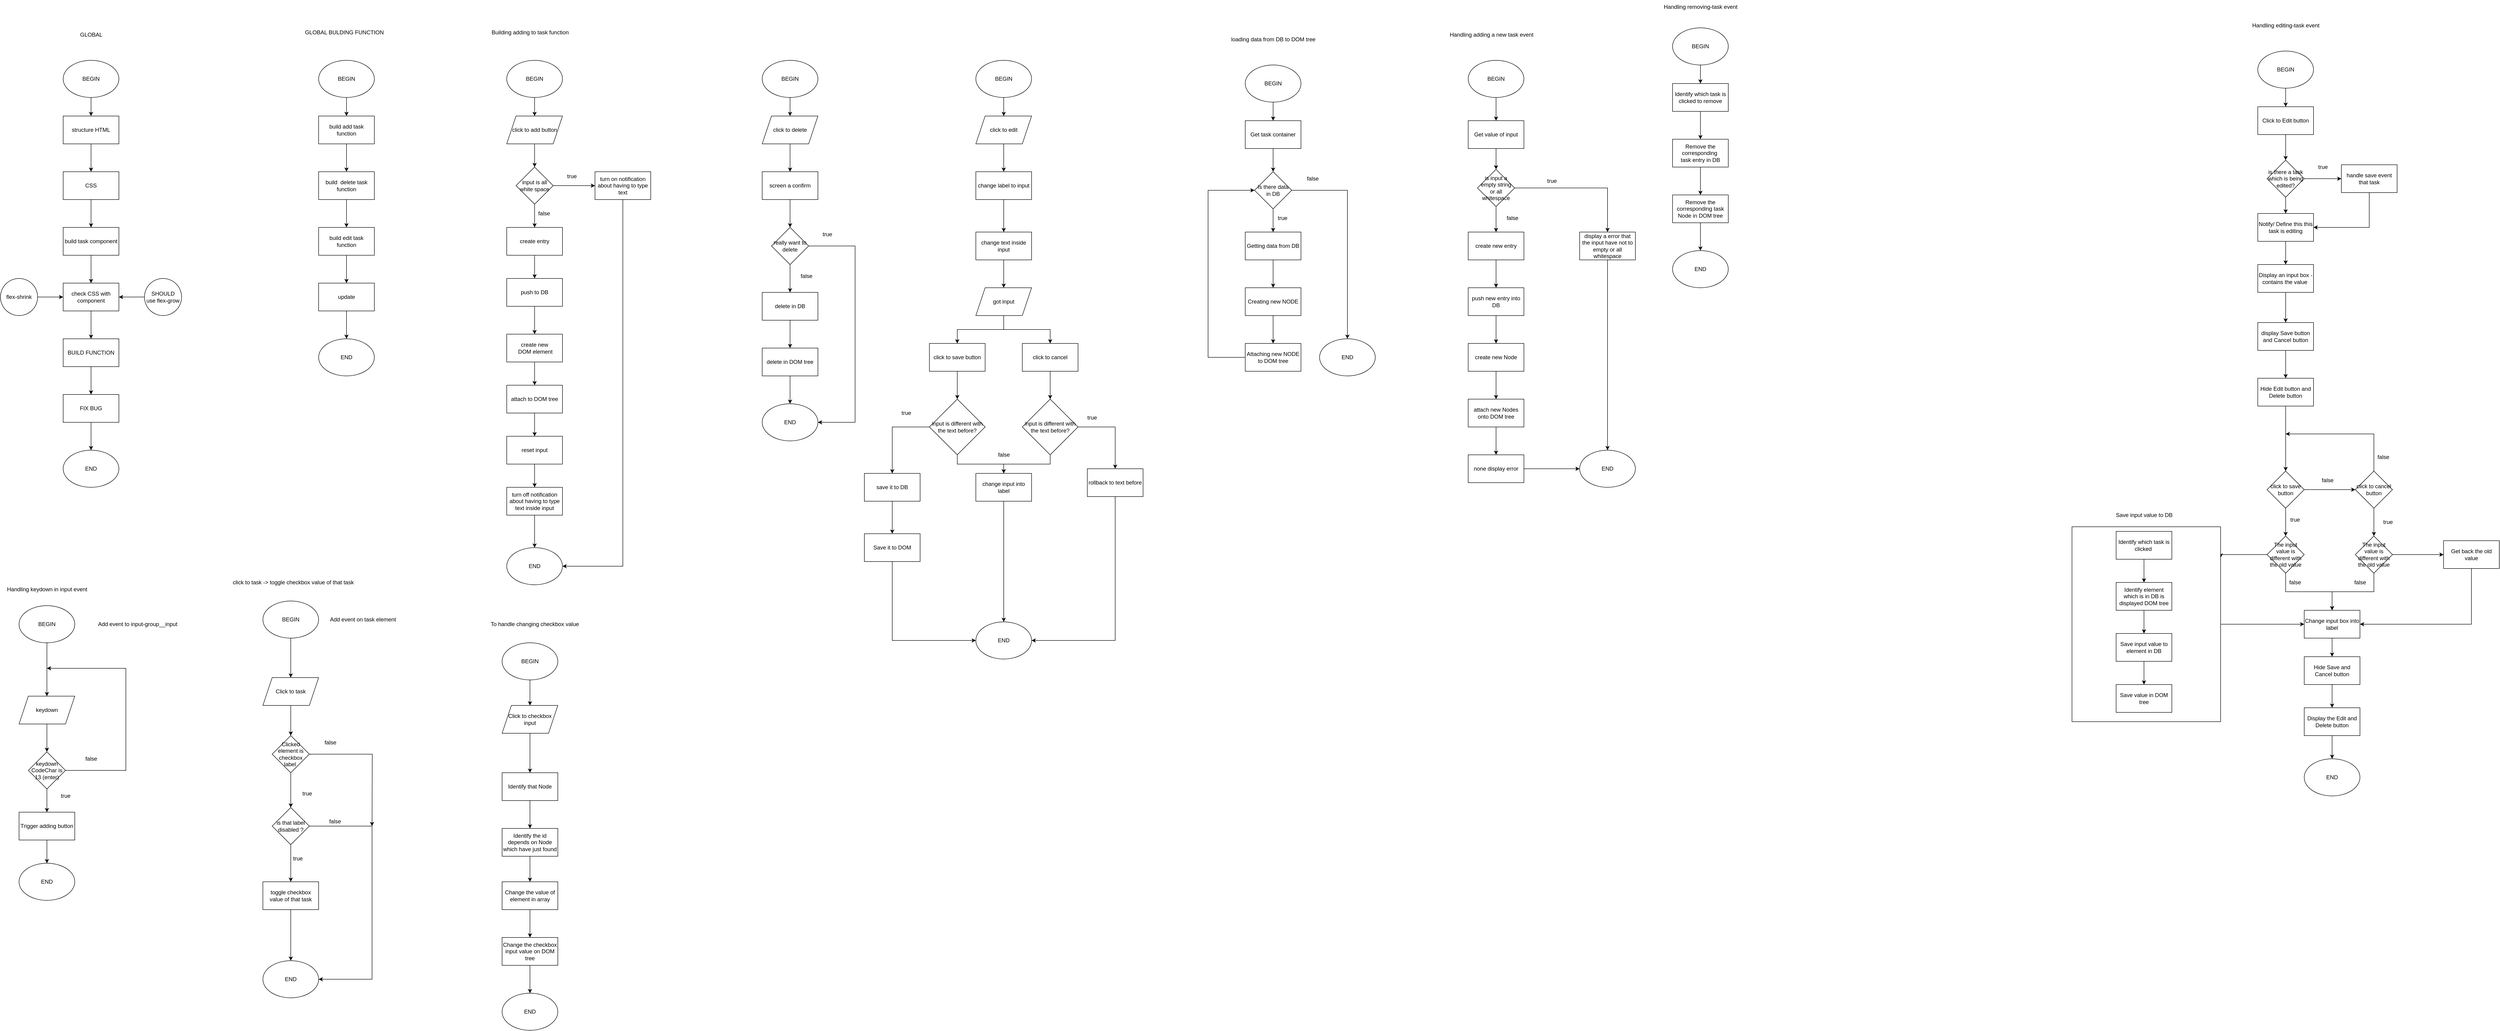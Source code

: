 <mxfile version="20.1.1" type="device"><diagram id="TbUoGvaXd-RGjajsp5UZ" name="Page-1"><mxGraphModel dx="2071" dy="634" grid="1" gridSize="10" guides="1" tooltips="1" connect="1" arrows="1" fold="1" page="1" pageScale="1" pageWidth="850" pageHeight="1100" math="0" shadow="0"><root><mxCell id="0"/><mxCell id="1" parent="0"/><mxCell id="o23H2yDpqJtq_olgId5i-3" style="edgeStyle=orthogonalEdgeStyle;rounded=0;orthogonalLoop=1;jettySize=auto;html=1;entryX=0.5;entryY=0;entryDx=0;entryDy=0;" parent="1" source="o23H2yDpqJtq_olgId5i-1" target="o23H2yDpqJtq_olgId5i-2" edge="1"><mxGeometry relative="1" as="geometry"/></mxCell><mxCell id="o23H2yDpqJtq_olgId5i-1" value="BEGIN" style="ellipse;whiteSpace=wrap;html=1;" parent="1" vertex="1"><mxGeometry x="-625" y="150" width="120" height="80" as="geometry"/></mxCell><mxCell id="o23H2yDpqJtq_olgId5i-6" style="edgeStyle=orthogonalEdgeStyle;rounded=0;orthogonalLoop=1;jettySize=auto;html=1;entryX=0.5;entryY=0;entryDx=0;entryDy=0;" parent="1" source="o23H2yDpqJtq_olgId5i-2" target="o23H2yDpqJtq_olgId5i-5" edge="1"><mxGeometry relative="1" as="geometry"/></mxCell><mxCell id="o23H2yDpqJtq_olgId5i-2" value="structure HTML" style="rounded=0;whiteSpace=wrap;html=1;" parent="1" vertex="1"><mxGeometry x="-625" y="270" width="120" height="60" as="geometry"/></mxCell><mxCell id="o23H2yDpqJtq_olgId5i-9" style="edgeStyle=orthogonalEdgeStyle;rounded=0;orthogonalLoop=1;jettySize=auto;html=1;entryX=0.5;entryY=0;entryDx=0;entryDy=0;" parent="1" source="o23H2yDpqJtq_olgId5i-5" target="o23H2yDpqJtq_olgId5i-8" edge="1"><mxGeometry relative="1" as="geometry"/></mxCell><mxCell id="o23H2yDpqJtq_olgId5i-5" value="CSS" style="rounded=0;whiteSpace=wrap;html=1;" parent="1" vertex="1"><mxGeometry x="-625" y="390" width="120" height="60" as="geometry"/></mxCell><mxCell id="o23H2yDpqJtq_olgId5i-11" style="edgeStyle=orthogonalEdgeStyle;rounded=0;orthogonalLoop=1;jettySize=auto;html=1;entryX=0.5;entryY=0;entryDx=0;entryDy=0;" parent="1" source="o23H2yDpqJtq_olgId5i-8" target="o23H2yDpqJtq_olgId5i-10" edge="1"><mxGeometry relative="1" as="geometry"/></mxCell><mxCell id="o23H2yDpqJtq_olgId5i-8" value="build task component" style="rounded=0;whiteSpace=wrap;html=1;" parent="1" vertex="1"><mxGeometry x="-625" y="510" width="120" height="60" as="geometry"/></mxCell><mxCell id="o23H2yDpqJtq_olgId5i-18" style="edgeStyle=orthogonalEdgeStyle;rounded=0;orthogonalLoop=1;jettySize=auto;html=1;entryX=0.5;entryY=0;entryDx=0;entryDy=0;" parent="1" source="o23H2yDpqJtq_olgId5i-10" edge="1"><mxGeometry relative="1" as="geometry"><mxPoint x="-565" y="750" as="targetPoint"/></mxGeometry></mxCell><mxCell id="o23H2yDpqJtq_olgId5i-10" value="check CSS with component" style="rounded=0;whiteSpace=wrap;html=1;" parent="1" vertex="1"><mxGeometry x="-625" y="630" width="120" height="60" as="geometry"/></mxCell><mxCell id="o23H2yDpqJtq_olgId5i-15" style="edgeStyle=orthogonalEdgeStyle;rounded=0;orthogonalLoop=1;jettySize=auto;html=1;entryX=0;entryY=0.5;entryDx=0;entryDy=0;" parent="1" source="o23H2yDpqJtq_olgId5i-12" target="o23H2yDpqJtq_olgId5i-10" edge="1"><mxGeometry relative="1" as="geometry"/></mxCell><mxCell id="o23H2yDpqJtq_olgId5i-12" value="flex-shrink" style="ellipse;whiteSpace=wrap;html=1;aspect=fixed;" parent="1" vertex="1"><mxGeometry x="-760" y="620" width="80" height="80" as="geometry"/></mxCell><mxCell id="o23H2yDpqJtq_olgId5i-16" style="edgeStyle=orthogonalEdgeStyle;rounded=0;orthogonalLoop=1;jettySize=auto;html=1;entryX=1;entryY=0.5;entryDx=0;entryDy=0;" parent="1" source="o23H2yDpqJtq_olgId5i-13" target="o23H2yDpqJtq_olgId5i-10" edge="1"><mxGeometry relative="1" as="geometry"/></mxCell><mxCell id="o23H2yDpqJtq_olgId5i-13" value="SHOULD&lt;br&gt;use flex-grow" style="ellipse;whiteSpace=wrap;html=1;aspect=fixed;" parent="1" vertex="1"><mxGeometry x="-450" y="620" width="80" height="80" as="geometry"/></mxCell><mxCell id="o23H2yDpqJtq_olgId5i-23" style="edgeStyle=orthogonalEdgeStyle;rounded=0;orthogonalLoop=1;jettySize=auto;html=1;entryX=0.5;entryY=0;entryDx=0;entryDy=0;" parent="1" source="o23H2yDpqJtq_olgId5i-21" target="o23H2yDpqJtq_olgId5i-22" edge="1"><mxGeometry relative="1" as="geometry"/></mxCell><mxCell id="o23H2yDpqJtq_olgId5i-21" value="BEGIN" style="ellipse;whiteSpace=wrap;html=1;" parent="1" vertex="1"><mxGeometry x="-75" y="150" width="120" height="80" as="geometry"/></mxCell><mxCell id="o23H2yDpqJtq_olgId5i-30" style="edgeStyle=orthogonalEdgeStyle;rounded=0;orthogonalLoop=1;jettySize=auto;html=1;entryX=0.5;entryY=0;entryDx=0;entryDy=0;" parent="1" source="o23H2yDpqJtq_olgId5i-22" target="o23H2yDpqJtq_olgId5i-28" edge="1"><mxGeometry relative="1" as="geometry"/></mxCell><mxCell id="o23H2yDpqJtq_olgId5i-22" value="build add task function" style="rounded=0;whiteSpace=wrap;html=1;" parent="1" vertex="1"><mxGeometry x="-75" y="270" width="120" height="60" as="geometry"/></mxCell><mxCell id="o23H2yDpqJtq_olgId5i-31" style="edgeStyle=orthogonalEdgeStyle;rounded=0;orthogonalLoop=1;jettySize=auto;html=1;entryX=0.5;entryY=0;entryDx=0;entryDy=0;" parent="1" source="o23H2yDpqJtq_olgId5i-28" target="o23H2yDpqJtq_olgId5i-29" edge="1"><mxGeometry relative="1" as="geometry"/></mxCell><mxCell id="o23H2yDpqJtq_olgId5i-28" value="build&amp;nbsp; delete task function" style="rounded=0;whiteSpace=wrap;html=1;" parent="1" vertex="1"><mxGeometry x="-75" y="390" width="120" height="60" as="geometry"/></mxCell><mxCell id="o23H2yDpqJtq_olgId5i-33" style="edgeStyle=orthogonalEdgeStyle;rounded=0;orthogonalLoop=1;jettySize=auto;html=1;entryX=0.5;entryY=0;entryDx=0;entryDy=0;" parent="1" source="o23H2yDpqJtq_olgId5i-29" target="o23H2yDpqJtq_olgId5i-32" edge="1"><mxGeometry relative="1" as="geometry"/></mxCell><mxCell id="o23H2yDpqJtq_olgId5i-29" value="build edit task function" style="rounded=0;whiteSpace=wrap;html=1;" parent="1" vertex="1"><mxGeometry x="-75" y="510" width="120" height="60" as="geometry"/></mxCell><mxCell id="o23H2yDpqJtq_olgId5i-35" style="edgeStyle=orthogonalEdgeStyle;rounded=0;orthogonalLoop=1;jettySize=auto;html=1;" parent="1" source="o23H2yDpqJtq_olgId5i-32" target="o23H2yDpqJtq_olgId5i-34" edge="1"><mxGeometry relative="1" as="geometry"/></mxCell><mxCell id="o23H2yDpqJtq_olgId5i-32" value="update" style="rounded=0;whiteSpace=wrap;html=1;" parent="1" vertex="1"><mxGeometry x="-75" y="630" width="120" height="60" as="geometry"/></mxCell><mxCell id="o23H2yDpqJtq_olgId5i-34" value="END" style="ellipse;whiteSpace=wrap;html=1;" parent="1" vertex="1"><mxGeometry x="-75" y="750" width="120" height="80" as="geometry"/></mxCell><mxCell id="o23H2yDpqJtq_olgId5i-38" style="edgeStyle=orthogonalEdgeStyle;rounded=0;orthogonalLoop=1;jettySize=auto;html=1;entryX=0.5;entryY=0;entryDx=0;entryDy=0;" parent="1" source="o23H2yDpqJtq_olgId5i-36" edge="1"><mxGeometry relative="1" as="geometry"><mxPoint x="390" y="270" as="targetPoint"/></mxGeometry></mxCell><mxCell id="o23H2yDpqJtq_olgId5i-36" value="BEGIN" style="ellipse;whiteSpace=wrap;html=1;" parent="1" vertex="1"><mxGeometry x="330" y="150" width="120" height="80" as="geometry"/></mxCell><mxCell id="o23H2yDpqJtq_olgId5i-39" value="GLOBAL" style="text;html=1;align=center;verticalAlign=middle;resizable=0;points=[];autosize=1;strokeColor=none;fillColor=none;" parent="1" vertex="1"><mxGeometry x="-600" y="80" width="70" height="30" as="geometry"/></mxCell><mxCell id="o23H2yDpqJtq_olgId5i-46" style="edgeStyle=orthogonalEdgeStyle;rounded=0;orthogonalLoop=1;jettySize=auto;html=1;entryX=0.5;entryY=0;entryDx=0;entryDy=0;" parent="1" source="o23H2yDpqJtq_olgId5i-43" target="o23H2yDpqJtq_olgId5i-45" edge="1"><mxGeometry relative="1" as="geometry"/></mxCell><mxCell id="o23H2yDpqJtq_olgId5i-43" value="BUILD FUNCTION" style="rounded=0;whiteSpace=wrap;html=1;" parent="1" vertex="1"><mxGeometry x="-625" y="750" width="120" height="60" as="geometry"/></mxCell><mxCell id="o23H2yDpqJtq_olgId5i-44" value="END" style="ellipse;whiteSpace=wrap;html=1;" parent="1" vertex="1"><mxGeometry x="-625" y="990" width="120" height="80" as="geometry"/></mxCell><mxCell id="o23H2yDpqJtq_olgId5i-47" style="edgeStyle=orthogonalEdgeStyle;rounded=0;orthogonalLoop=1;jettySize=auto;html=1;entryX=0.5;entryY=0;entryDx=0;entryDy=0;" parent="1" source="o23H2yDpqJtq_olgId5i-45" target="o23H2yDpqJtq_olgId5i-44" edge="1"><mxGeometry relative="1" as="geometry"/></mxCell><mxCell id="o23H2yDpqJtq_olgId5i-45" value="FIX BUG" style="rounded=0;whiteSpace=wrap;html=1;" parent="1" vertex="1"><mxGeometry x="-625" y="870" width="120" height="60" as="geometry"/></mxCell><mxCell id="o23H2yDpqJtq_olgId5i-48" value="GLOBAL BULDING FUNCTION" style="text;html=1;align=center;verticalAlign=middle;resizable=0;points=[];autosize=1;strokeColor=none;fillColor=none;" parent="1" vertex="1"><mxGeometry x="-115" y="75" width="190" height="30" as="geometry"/></mxCell><mxCell id="o23H2yDpqJtq_olgId5i-49" value="Building adding to task function" style="text;html=1;align=center;verticalAlign=middle;resizable=0;points=[];autosize=1;strokeColor=none;fillColor=none;" parent="1" vertex="1"><mxGeometry x="285" y="75" width="190" height="30" as="geometry"/></mxCell><mxCell id="o23H2yDpqJtq_olgId5i-53" style="edgeStyle=orthogonalEdgeStyle;rounded=0;orthogonalLoop=1;jettySize=auto;html=1;entryX=0.5;entryY=0;entryDx=0;entryDy=0;" parent="1" source="o23H2yDpqJtq_olgId5i-51" target="o23H2yDpqJtq_olgId5i-52" edge="1"><mxGeometry relative="1" as="geometry"/></mxCell><mxCell id="o23H2yDpqJtq_olgId5i-51" value="click to add button" style="shape=parallelogram;perimeter=parallelogramPerimeter;whiteSpace=wrap;html=1;fixedSize=1;" parent="1" vertex="1"><mxGeometry x="330" y="270" width="120" height="60" as="geometry"/></mxCell><mxCell id="o23H2yDpqJtq_olgId5i-57" style="edgeStyle=orthogonalEdgeStyle;rounded=0;orthogonalLoop=1;jettySize=auto;html=1;entryX=0.5;entryY=0;entryDx=0;entryDy=0;" parent="1" source="o23H2yDpqJtq_olgId5i-52" target="o23H2yDpqJtq_olgId5i-55" edge="1"><mxGeometry relative="1" as="geometry"/></mxCell><mxCell id="o23H2yDpqJtq_olgId5i-69" style="edgeStyle=orthogonalEdgeStyle;rounded=0;orthogonalLoop=1;jettySize=auto;html=1;entryX=0;entryY=0.5;entryDx=0;entryDy=0;" parent="1" source="o23H2yDpqJtq_olgId5i-52" target="o23H2yDpqJtq_olgId5i-68" edge="1"><mxGeometry relative="1" as="geometry"/></mxCell><mxCell id="o23H2yDpqJtq_olgId5i-52" value="input is all white space" style="rhombus;whiteSpace=wrap;html=1;" parent="1" vertex="1"><mxGeometry x="350" y="380" width="80" height="80" as="geometry"/></mxCell><mxCell id="o23H2yDpqJtq_olgId5i-58" style="edgeStyle=orthogonalEdgeStyle;rounded=0;orthogonalLoop=1;jettySize=auto;html=1;entryX=0.5;entryY=0;entryDx=0;entryDy=0;" parent="1" source="o23H2yDpqJtq_olgId5i-55" target="o23H2yDpqJtq_olgId5i-56" edge="1"><mxGeometry relative="1" as="geometry"/></mxCell><mxCell id="o23H2yDpqJtq_olgId5i-55" value="create entry" style="rounded=0;whiteSpace=wrap;html=1;" parent="1" vertex="1"><mxGeometry x="330" y="510" width="120" height="60" as="geometry"/></mxCell><mxCell id="o23H2yDpqJtq_olgId5i-61" style="edgeStyle=orthogonalEdgeStyle;rounded=0;orthogonalLoop=1;jettySize=auto;html=1;entryX=0.5;entryY=0;entryDx=0;entryDy=0;" parent="1" source="o23H2yDpqJtq_olgId5i-56" target="o23H2yDpqJtq_olgId5i-60" edge="1"><mxGeometry relative="1" as="geometry"/></mxCell><mxCell id="o23H2yDpqJtq_olgId5i-56" value="push to DB" style="rounded=0;whiteSpace=wrap;html=1;" parent="1" vertex="1"><mxGeometry x="330" y="620" width="120" height="60" as="geometry"/></mxCell><mxCell id="o23H2yDpqJtq_olgId5i-59" value="false" style="text;html=1;align=center;verticalAlign=middle;resizable=0;points=[];autosize=1;strokeColor=none;fillColor=none;" parent="1" vertex="1"><mxGeometry x="385" y="465" width="50" height="30" as="geometry"/></mxCell><mxCell id="o23H2yDpqJtq_olgId5i-63" style="edgeStyle=orthogonalEdgeStyle;rounded=0;orthogonalLoop=1;jettySize=auto;html=1;entryX=0.5;entryY=0;entryDx=0;entryDy=0;" parent="1" source="o23H2yDpqJtq_olgId5i-60" target="o23H2yDpqJtq_olgId5i-62" edge="1"><mxGeometry relative="1" as="geometry"/></mxCell><mxCell id="o23H2yDpqJtq_olgId5i-60" value="create new&lt;br&gt;&amp;nbsp;DOM element" style="rounded=0;whiteSpace=wrap;html=1;" parent="1" vertex="1"><mxGeometry x="330" y="740" width="120" height="60" as="geometry"/></mxCell><mxCell id="o23H2yDpqJtq_olgId5i-65" style="edgeStyle=orthogonalEdgeStyle;rounded=0;orthogonalLoop=1;jettySize=auto;html=1;entryX=0.5;entryY=0;entryDx=0;entryDy=0;" parent="1" source="o23H2yDpqJtq_olgId5i-62" target="o23H2yDpqJtq_olgId5i-64" edge="1"><mxGeometry relative="1" as="geometry"/></mxCell><mxCell id="o23H2yDpqJtq_olgId5i-62" value="attach to DOM tree" style="rounded=0;whiteSpace=wrap;html=1;" parent="1" vertex="1"><mxGeometry x="330" y="850" width="120" height="60" as="geometry"/></mxCell><mxCell id="o23H2yDpqJtq_olgId5i-67" style="edgeStyle=orthogonalEdgeStyle;rounded=0;orthogonalLoop=1;jettySize=auto;html=1;entryX=0.5;entryY=0;entryDx=0;entryDy=0;" parent="1" source="o23H2yDpqJtq_olgId5i-64" target="o23H2yDpqJtq_olgId5i-66" edge="1"><mxGeometry relative="1" as="geometry"/></mxCell><mxCell id="o23H2yDpqJtq_olgId5i-64" value="reset input" style="rounded=0;whiteSpace=wrap;html=1;" parent="1" vertex="1"><mxGeometry x="330" y="960" width="120" height="60" as="geometry"/></mxCell><mxCell id="o23H2yDpqJtq_olgId5i-72" style="edgeStyle=orthogonalEdgeStyle;rounded=0;orthogonalLoop=1;jettySize=auto;html=1;entryX=0.5;entryY=0;entryDx=0;entryDy=0;" parent="1" source="o23H2yDpqJtq_olgId5i-66" target="o23H2yDpqJtq_olgId5i-71" edge="1"><mxGeometry relative="1" as="geometry"/></mxCell><mxCell id="o23H2yDpqJtq_olgId5i-66" value="turn off notification about having to type text inside input" style="rounded=0;whiteSpace=wrap;html=1;" parent="1" vertex="1"><mxGeometry x="330" y="1070" width="120" height="60" as="geometry"/></mxCell><mxCell id="o23H2yDpqJtq_olgId5i-73" style="edgeStyle=orthogonalEdgeStyle;rounded=0;orthogonalLoop=1;jettySize=auto;html=1;entryX=1;entryY=0.5;entryDx=0;entryDy=0;" parent="1" source="o23H2yDpqJtq_olgId5i-68" target="o23H2yDpqJtq_olgId5i-71" edge="1"><mxGeometry relative="1" as="geometry"><Array as="points"><mxPoint x="580" y="1240"/></Array></mxGeometry></mxCell><mxCell id="o23H2yDpqJtq_olgId5i-68" value="turn on notification about having to type text" style="rounded=0;whiteSpace=wrap;html=1;" parent="1" vertex="1"><mxGeometry x="520" y="390" width="120" height="60" as="geometry"/></mxCell><mxCell id="o23H2yDpqJtq_olgId5i-70" value="true" style="text;html=1;align=center;verticalAlign=middle;resizable=0;points=[];autosize=1;strokeColor=none;fillColor=none;" parent="1" vertex="1"><mxGeometry x="450" y="385" width="40" height="30" as="geometry"/></mxCell><mxCell id="o23H2yDpqJtq_olgId5i-71" value="END" style="ellipse;whiteSpace=wrap;html=1;" parent="1" vertex="1"><mxGeometry x="330" y="1200" width="120" height="80" as="geometry"/></mxCell><mxCell id="o23H2yDpqJtq_olgId5i-76" style="edgeStyle=orthogonalEdgeStyle;rounded=0;orthogonalLoop=1;jettySize=auto;html=1;entryX=0.5;entryY=0;entryDx=0;entryDy=0;" parent="1" source="o23H2yDpqJtq_olgId5i-74" target="o23H2yDpqJtq_olgId5i-75" edge="1"><mxGeometry relative="1" as="geometry"/></mxCell><mxCell id="o23H2yDpqJtq_olgId5i-74" value="BEGIN" style="ellipse;whiteSpace=wrap;html=1;" parent="1" vertex="1"><mxGeometry x="880" y="150" width="120" height="80" as="geometry"/></mxCell><mxCell id="o23H2yDpqJtq_olgId5i-79" style="edgeStyle=orthogonalEdgeStyle;rounded=0;orthogonalLoop=1;jettySize=auto;html=1;entryX=0.5;entryY=0;entryDx=0;entryDy=0;" parent="1" source="o23H2yDpqJtq_olgId5i-75" target="o23H2yDpqJtq_olgId5i-78" edge="1"><mxGeometry relative="1" as="geometry"/></mxCell><mxCell id="o23H2yDpqJtq_olgId5i-75" value="click to delete" style="shape=parallelogram;perimeter=parallelogramPerimeter;whiteSpace=wrap;html=1;fixedSize=1;" parent="1" vertex="1"><mxGeometry x="880" y="270" width="120" height="60" as="geometry"/></mxCell><mxCell id="o23H2yDpqJtq_olgId5i-81" style="edgeStyle=orthogonalEdgeStyle;rounded=0;orthogonalLoop=1;jettySize=auto;html=1;entryX=0.5;entryY=0;entryDx=0;entryDy=0;" parent="1" source="o23H2yDpqJtq_olgId5i-78" target="o23H2yDpqJtq_olgId5i-80" edge="1"><mxGeometry relative="1" as="geometry"/></mxCell><mxCell id="o23H2yDpqJtq_olgId5i-78" value="screen a confirm" style="rounded=0;whiteSpace=wrap;html=1;" parent="1" vertex="1"><mxGeometry x="880" y="390" width="120" height="60" as="geometry"/></mxCell><mxCell id="o23H2yDpqJtq_olgId5i-83" style="edgeStyle=orthogonalEdgeStyle;rounded=0;orthogonalLoop=1;jettySize=auto;html=1;entryX=0.5;entryY=0;entryDx=0;entryDy=0;" parent="1" source="o23H2yDpqJtq_olgId5i-80" target="o23H2yDpqJtq_olgId5i-82" edge="1"><mxGeometry relative="1" as="geometry"/></mxCell><mxCell id="o23H2yDpqJtq_olgId5i-89" style="edgeStyle=orthogonalEdgeStyle;rounded=0;orthogonalLoop=1;jettySize=auto;html=1;entryX=1;entryY=0.5;entryDx=0;entryDy=0;" parent="1" source="o23H2yDpqJtq_olgId5i-80" target="o23H2yDpqJtq_olgId5i-87" edge="1"><mxGeometry relative="1" as="geometry"><mxPoint x="1080" y="930" as="targetPoint"/><Array as="points"><mxPoint x="1080" y="550"/><mxPoint x="1080" y="930"/></Array></mxGeometry></mxCell><mxCell id="o23H2yDpqJtq_olgId5i-80" value="really want to&lt;br&gt;delete" style="rhombus;whiteSpace=wrap;html=1;" parent="1" vertex="1"><mxGeometry x="900" y="510" width="80" height="80" as="geometry"/></mxCell><mxCell id="o23H2yDpqJtq_olgId5i-85" style="edgeStyle=orthogonalEdgeStyle;rounded=0;orthogonalLoop=1;jettySize=auto;html=1;entryX=0.5;entryY=0;entryDx=0;entryDy=0;" parent="1" source="o23H2yDpqJtq_olgId5i-82" target="o23H2yDpqJtq_olgId5i-84" edge="1"><mxGeometry relative="1" as="geometry"/></mxCell><mxCell id="o23H2yDpqJtq_olgId5i-82" value="delete in DB" style="rounded=0;whiteSpace=wrap;html=1;" parent="1" vertex="1"><mxGeometry x="880" y="650" width="120" height="60" as="geometry"/></mxCell><mxCell id="o23H2yDpqJtq_olgId5i-88" style="edgeStyle=orthogonalEdgeStyle;rounded=0;orthogonalLoop=1;jettySize=auto;html=1;entryX=0.5;entryY=0;entryDx=0;entryDy=0;" parent="1" source="o23H2yDpqJtq_olgId5i-84" target="o23H2yDpqJtq_olgId5i-87" edge="1"><mxGeometry relative="1" as="geometry"/></mxCell><mxCell id="o23H2yDpqJtq_olgId5i-84" value="delete in DOM tree" style="rounded=0;whiteSpace=wrap;html=1;" parent="1" vertex="1"><mxGeometry x="880" y="770" width="120" height="60" as="geometry"/></mxCell><mxCell id="o23H2yDpqJtq_olgId5i-86" value="false" style="text;html=1;align=center;verticalAlign=middle;resizable=0;points=[];autosize=1;strokeColor=none;fillColor=none;" parent="1" vertex="1"><mxGeometry x="950" y="600" width="50" height="30" as="geometry"/></mxCell><mxCell id="o23H2yDpqJtq_olgId5i-87" value="END" style="ellipse;whiteSpace=wrap;html=1;" parent="1" vertex="1"><mxGeometry x="880" y="890" width="120" height="80" as="geometry"/></mxCell><mxCell id="o23H2yDpqJtq_olgId5i-90" value="true" style="text;html=1;align=center;verticalAlign=middle;resizable=0;points=[];autosize=1;strokeColor=none;fillColor=none;" parent="1" vertex="1"><mxGeometry x="1000" y="510" width="40" height="30" as="geometry"/></mxCell><mxCell id="o23H2yDpqJtq_olgId5i-95" style="edgeStyle=orthogonalEdgeStyle;rounded=0;orthogonalLoop=1;jettySize=auto;html=1;entryX=0.5;entryY=0;entryDx=0;entryDy=0;" parent="1" source="o23H2yDpqJtq_olgId5i-91" target="o23H2yDpqJtq_olgId5i-92" edge="1"><mxGeometry relative="1" as="geometry"/></mxCell><mxCell id="o23H2yDpqJtq_olgId5i-91" value="BEGIN" style="ellipse;whiteSpace=wrap;html=1;" parent="1" vertex="1"><mxGeometry x="1340" y="150" width="120" height="80" as="geometry"/></mxCell><mxCell id="o23H2yDpqJtq_olgId5i-96" style="edgeStyle=orthogonalEdgeStyle;rounded=0;orthogonalLoop=1;jettySize=auto;html=1;entryX=0.5;entryY=0;entryDx=0;entryDy=0;" parent="1" source="o23H2yDpqJtq_olgId5i-92" target="o23H2yDpqJtq_olgId5i-94" edge="1"><mxGeometry relative="1" as="geometry"/></mxCell><mxCell id="o23H2yDpqJtq_olgId5i-92" value="click to edit" style="shape=parallelogram;perimeter=parallelogramPerimeter;whiteSpace=wrap;html=1;fixedSize=1;" parent="1" vertex="1"><mxGeometry x="1340" y="270" width="120" height="60" as="geometry"/></mxCell><mxCell id="o23H2yDpqJtq_olgId5i-100" style="edgeStyle=orthogonalEdgeStyle;rounded=0;orthogonalLoop=1;jettySize=auto;html=1;entryX=0.5;entryY=0;entryDx=0;entryDy=0;" parent="1" source="o23H2yDpqJtq_olgId5i-94" target="o23H2yDpqJtq_olgId5i-99" edge="1"><mxGeometry relative="1" as="geometry"/></mxCell><mxCell id="o23H2yDpqJtq_olgId5i-94" value="change label to input" style="rounded=0;whiteSpace=wrap;html=1;" parent="1" vertex="1"><mxGeometry x="1340" y="390" width="120" height="60" as="geometry"/></mxCell><mxCell id="o23H2yDpqJtq_olgId5i-102" style="edgeStyle=orthogonalEdgeStyle;rounded=0;orthogonalLoop=1;jettySize=auto;html=1;entryX=0.5;entryY=0;entryDx=0;entryDy=0;" parent="1" source="o23H2yDpqJtq_olgId5i-99" target="o23H2yDpqJtq_olgId5i-101" edge="1"><mxGeometry relative="1" as="geometry"/></mxCell><mxCell id="o23H2yDpqJtq_olgId5i-99" value="change text inside input" style="rounded=0;whiteSpace=wrap;html=1;" parent="1" vertex="1"><mxGeometry x="1340" y="520" width="120" height="60" as="geometry"/></mxCell><mxCell id="o23H2yDpqJtq_olgId5i-106" style="edgeStyle=orthogonalEdgeStyle;rounded=0;orthogonalLoop=1;jettySize=auto;html=1;entryX=0.5;entryY=0;entryDx=0;entryDy=0;" parent="1" source="o23H2yDpqJtq_olgId5i-101" target="o23H2yDpqJtq_olgId5i-107" edge="1"><mxGeometry relative="1" as="geometry"><mxPoint x="1400" y="760" as="targetPoint"/></mxGeometry></mxCell><mxCell id="o23H2yDpqJtq_olgId5i-109" style="edgeStyle=orthogonalEdgeStyle;rounded=0;orthogonalLoop=1;jettySize=auto;html=1;exitX=0.5;exitY=1;exitDx=0;exitDy=0;entryX=0.5;entryY=0;entryDx=0;entryDy=0;" parent="1" source="o23H2yDpqJtq_olgId5i-101" target="o23H2yDpqJtq_olgId5i-108" edge="1"><mxGeometry relative="1" as="geometry"/></mxCell><mxCell id="o23H2yDpqJtq_olgId5i-101" value="got input" style="shape=parallelogram;perimeter=parallelogramPerimeter;whiteSpace=wrap;html=1;fixedSize=1;" parent="1" vertex="1"><mxGeometry x="1340" y="640" width="120" height="60" as="geometry"/></mxCell><mxCell id="o23H2yDpqJtq_olgId5i-114" style="edgeStyle=orthogonalEdgeStyle;rounded=0;orthogonalLoop=1;jettySize=auto;html=1;entryX=0.5;entryY=0;entryDx=0;entryDy=0;" parent="1" source="o23H2yDpqJtq_olgId5i-103" target="o23H2yDpqJtq_olgId5i-113" edge="1"><mxGeometry relative="1" as="geometry"/></mxCell><mxCell id="o23H2yDpqJtq_olgId5i-125" style="edgeStyle=orthogonalEdgeStyle;rounded=0;orthogonalLoop=1;jettySize=auto;html=1;entryX=0.5;entryY=0;entryDx=0;entryDy=0;" parent="1" source="o23H2yDpqJtq_olgId5i-103" target="o23H2yDpqJtq_olgId5i-123" edge="1"><mxGeometry relative="1" as="geometry"/></mxCell><mxCell id="o23H2yDpqJtq_olgId5i-103" value="input is different with the text before?" style="rhombus;whiteSpace=wrap;html=1;" parent="1" vertex="1"><mxGeometry x="1240" y="880" width="120" height="120" as="geometry"/></mxCell><mxCell id="o23H2yDpqJtq_olgId5i-111" style="edgeStyle=orthogonalEdgeStyle;rounded=0;orthogonalLoop=1;jettySize=auto;html=1;entryX=0.5;entryY=0;entryDx=0;entryDy=0;" parent="1" source="o23H2yDpqJtq_olgId5i-107" target="o23H2yDpqJtq_olgId5i-103" edge="1"><mxGeometry relative="1" as="geometry"/></mxCell><mxCell id="o23H2yDpqJtq_olgId5i-107" value="click to save button" style="rounded=0;whiteSpace=wrap;html=1;" parent="1" vertex="1"><mxGeometry x="1240" y="760" width="120" height="60" as="geometry"/></mxCell><mxCell id="o23H2yDpqJtq_olgId5i-112" style="edgeStyle=orthogonalEdgeStyle;rounded=0;orthogonalLoop=1;jettySize=auto;html=1;entryX=0.5;entryY=0;entryDx=0;entryDy=0;" parent="1" source="o23H2yDpqJtq_olgId5i-108" target="o23H2yDpqJtq_olgId5i-110" edge="1"><mxGeometry relative="1" as="geometry"/></mxCell><mxCell id="o23H2yDpqJtq_olgId5i-108" value="click to cancel" style="rounded=0;whiteSpace=wrap;html=1;" parent="1" vertex="1"><mxGeometry x="1440" y="760" width="120" height="60" as="geometry"/></mxCell><mxCell id="o23H2yDpqJtq_olgId5i-115" style="edgeStyle=orthogonalEdgeStyle;rounded=0;orthogonalLoop=1;jettySize=auto;html=1;entryX=0.5;entryY=0;entryDx=0;entryDy=0;" parent="1" source="o23H2yDpqJtq_olgId5i-110" target="o23H2yDpqJtq_olgId5i-113" edge="1"><mxGeometry relative="1" as="geometry"/></mxCell><mxCell id="o23H2yDpqJtq_olgId5i-127" style="edgeStyle=orthogonalEdgeStyle;rounded=0;orthogonalLoop=1;jettySize=auto;html=1;exitX=1;exitY=0.5;exitDx=0;exitDy=0;entryX=0.5;entryY=0;entryDx=0;entryDy=0;" parent="1" source="o23H2yDpqJtq_olgId5i-110" target="o23H2yDpqJtq_olgId5i-126" edge="1"><mxGeometry relative="1" as="geometry"/></mxCell><mxCell id="o23H2yDpqJtq_olgId5i-110" value="input is different with the text before?" style="rhombus;whiteSpace=wrap;html=1;" parent="1" vertex="1"><mxGeometry x="1440" y="880" width="120" height="120" as="geometry"/></mxCell><mxCell id="o23H2yDpqJtq_olgId5i-118" style="edgeStyle=orthogonalEdgeStyle;rounded=0;orthogonalLoop=1;jettySize=auto;html=1;entryX=0.5;entryY=0;entryDx=0;entryDy=0;" parent="1" source="o23H2yDpqJtq_olgId5i-113" target="o23H2yDpqJtq_olgId5i-117" edge="1"><mxGeometry relative="1" as="geometry"/></mxCell><mxCell id="o23H2yDpqJtq_olgId5i-113" value="change input into label" style="rounded=0;whiteSpace=wrap;html=1;" parent="1" vertex="1"><mxGeometry x="1340" y="1040" width="120" height="60" as="geometry"/></mxCell><mxCell id="o23H2yDpqJtq_olgId5i-116" value="false" style="text;html=1;align=center;verticalAlign=middle;resizable=0;points=[];autosize=1;strokeColor=none;fillColor=none;" parent="1" vertex="1"><mxGeometry x="1375" y="985" width="50" height="30" as="geometry"/></mxCell><mxCell id="o23H2yDpqJtq_olgId5i-117" value="END" style="ellipse;whiteSpace=wrap;html=1;" parent="1" vertex="1"><mxGeometry x="1340" y="1360" width="120" height="80" as="geometry"/></mxCell><mxCell id="o23H2yDpqJtq_olgId5i-121" value="true" style="text;html=1;align=center;verticalAlign=middle;resizable=0;points=[];autosize=1;strokeColor=none;fillColor=none;" parent="1" vertex="1"><mxGeometry x="1170" y="895" width="40" height="30" as="geometry"/></mxCell><mxCell id="o23H2yDpqJtq_olgId5i-122" value="true" style="text;html=1;align=center;verticalAlign=middle;resizable=0;points=[];autosize=1;strokeColor=none;fillColor=none;" parent="1" vertex="1"><mxGeometry x="1570" y="905" width="40" height="30" as="geometry"/></mxCell><mxCell id="o23H2yDpqJtq_olgId5i-129" style="edgeStyle=orthogonalEdgeStyle;rounded=0;orthogonalLoop=1;jettySize=auto;html=1;entryX=0.5;entryY=0;entryDx=0;entryDy=0;" parent="1" source="o23H2yDpqJtq_olgId5i-123" target="o23H2yDpqJtq_olgId5i-128" edge="1"><mxGeometry relative="1" as="geometry"/></mxCell><mxCell id="o23H2yDpqJtq_olgId5i-123" value="save it to DB" style="rounded=0;whiteSpace=wrap;html=1;" parent="1" vertex="1"><mxGeometry x="1100" y="1040" width="120" height="60" as="geometry"/></mxCell><mxCell id="o23H2yDpqJtq_olgId5i-131" style="edgeStyle=orthogonalEdgeStyle;rounded=0;orthogonalLoop=1;jettySize=auto;html=1;entryX=1;entryY=0.5;entryDx=0;entryDy=0;" parent="1" source="o23H2yDpqJtq_olgId5i-126" target="o23H2yDpqJtq_olgId5i-117" edge="1"><mxGeometry relative="1" as="geometry"><Array as="points"><mxPoint x="1640" y="1400"/></Array></mxGeometry></mxCell><mxCell id="o23H2yDpqJtq_olgId5i-126" value="rollback to text before" style="rounded=0;whiteSpace=wrap;html=1;" parent="1" vertex="1"><mxGeometry x="1580" y="1030" width="120" height="60" as="geometry"/></mxCell><mxCell id="o23H2yDpqJtq_olgId5i-130" style="edgeStyle=orthogonalEdgeStyle;rounded=0;orthogonalLoop=1;jettySize=auto;html=1;entryX=0;entryY=0.5;entryDx=0;entryDy=0;" parent="1" source="o23H2yDpqJtq_olgId5i-128" target="o23H2yDpqJtq_olgId5i-117" edge="1"><mxGeometry relative="1" as="geometry"><Array as="points"><mxPoint x="1160" y="1400"/></Array></mxGeometry></mxCell><mxCell id="o23H2yDpqJtq_olgId5i-128" value="Save it to DOM" style="rounded=0;whiteSpace=wrap;html=1;" parent="1" vertex="1"><mxGeometry x="1100" y="1170" width="120" height="60" as="geometry"/></mxCell><mxCell id="7j2tKpWgui6nIsDthOA2-8" style="edgeStyle=orthogonalEdgeStyle;rounded=0;orthogonalLoop=1;jettySize=auto;html=1;entryX=0.5;entryY=0;entryDx=0;entryDy=0;" parent="1" source="7j2tKpWgui6nIsDthOA2-1" target="7j2tKpWgui6nIsDthOA2-3" edge="1"><mxGeometry relative="1" as="geometry"/></mxCell><mxCell id="7j2tKpWgui6nIsDthOA2-1" value="BEGIN" style="ellipse;whiteSpace=wrap;html=1;" parent="1" vertex="1"><mxGeometry x="1920" y="160" width="120" height="80" as="geometry"/></mxCell><mxCell id="7j2tKpWgui6nIsDthOA2-2" value="loading data from DB to DOM tree" style="text;html=1;align=center;verticalAlign=middle;resizable=0;points=[];autosize=1;strokeColor=none;fillColor=none;" parent="1" vertex="1"><mxGeometry x="1880" y="90" width="200" height="30" as="geometry"/></mxCell><mxCell id="7j2tKpWgui6nIsDthOA2-9" style="edgeStyle=orthogonalEdgeStyle;rounded=0;orthogonalLoop=1;jettySize=auto;html=1;entryX=0.5;entryY=0;entryDx=0;entryDy=0;" parent="1" source="7j2tKpWgui6nIsDthOA2-3" target="7j2tKpWgui6nIsDthOA2-7" edge="1"><mxGeometry relative="1" as="geometry"/></mxCell><mxCell id="7j2tKpWgui6nIsDthOA2-3" value="Get task container" style="rounded=0;whiteSpace=wrap;html=1;" parent="1" vertex="1"><mxGeometry x="1920" y="280" width="120" height="60" as="geometry"/></mxCell><mxCell id="7j2tKpWgui6nIsDthOA2-11" style="edgeStyle=orthogonalEdgeStyle;rounded=0;orthogonalLoop=1;jettySize=auto;html=1;entryX=0.5;entryY=0;entryDx=0;entryDy=0;" parent="1" source="7j2tKpWgui6nIsDthOA2-4" target="7j2tKpWgui6nIsDthOA2-5" edge="1"><mxGeometry relative="1" as="geometry"/></mxCell><mxCell id="7j2tKpWgui6nIsDthOA2-4" value="Getting data from DB" style="rounded=0;whiteSpace=wrap;html=1;" parent="1" vertex="1"><mxGeometry x="1920" y="520" width="120" height="60" as="geometry"/></mxCell><mxCell id="7j2tKpWgui6nIsDthOA2-12" style="edgeStyle=orthogonalEdgeStyle;rounded=0;orthogonalLoop=1;jettySize=auto;html=1;entryX=0.5;entryY=0;entryDx=0;entryDy=0;" parent="1" source="7j2tKpWgui6nIsDthOA2-5" target="7j2tKpWgui6nIsDthOA2-6" edge="1"><mxGeometry relative="1" as="geometry"/></mxCell><mxCell id="7j2tKpWgui6nIsDthOA2-5" value="Creating new NODE" style="rounded=0;whiteSpace=wrap;html=1;" parent="1" vertex="1"><mxGeometry x="1920" y="640" width="120" height="60" as="geometry"/></mxCell><mxCell id="7j2tKpWgui6nIsDthOA2-14" style="edgeStyle=orthogonalEdgeStyle;rounded=0;orthogonalLoop=1;jettySize=auto;html=1;entryX=0;entryY=0.5;entryDx=0;entryDy=0;" parent="1" source="7j2tKpWgui6nIsDthOA2-6" target="7j2tKpWgui6nIsDthOA2-7" edge="1"><mxGeometry relative="1" as="geometry"><mxPoint x="1880" y="440" as="targetPoint"/><Array as="points"><mxPoint x="1840" y="790"/><mxPoint x="1840" y="430"/></Array></mxGeometry></mxCell><mxCell id="7j2tKpWgui6nIsDthOA2-6" value="Attaching new NODE to DOM tree" style="rounded=0;whiteSpace=wrap;html=1;" parent="1" vertex="1"><mxGeometry x="1920" y="760" width="120" height="60" as="geometry"/></mxCell><mxCell id="7j2tKpWgui6nIsDthOA2-10" style="edgeStyle=orthogonalEdgeStyle;rounded=0;orthogonalLoop=1;jettySize=auto;html=1;entryX=0.5;entryY=0;entryDx=0;entryDy=0;" parent="1" source="7j2tKpWgui6nIsDthOA2-7" target="7j2tKpWgui6nIsDthOA2-4" edge="1"><mxGeometry relative="1" as="geometry"/></mxCell><mxCell id="7j2tKpWgui6nIsDthOA2-16" style="edgeStyle=orthogonalEdgeStyle;rounded=0;orthogonalLoop=1;jettySize=auto;html=1;entryX=0.5;entryY=0;entryDx=0;entryDy=0;" parent="1" source="7j2tKpWgui6nIsDthOA2-7" target="7j2tKpWgui6nIsDthOA2-15" edge="1"><mxGeometry relative="1" as="geometry"/></mxCell><mxCell id="7j2tKpWgui6nIsDthOA2-7" value="Is there data in DB" style="rhombus;whiteSpace=wrap;html=1;" parent="1" vertex="1"><mxGeometry x="1940" y="390" width="80" height="80" as="geometry"/></mxCell><mxCell id="7j2tKpWgui6nIsDthOA2-13" value="true" style="text;html=1;align=center;verticalAlign=middle;resizable=0;points=[];autosize=1;strokeColor=none;fillColor=none;" parent="1" vertex="1"><mxGeometry x="1980" y="475" width="40" height="30" as="geometry"/></mxCell><mxCell id="7j2tKpWgui6nIsDthOA2-15" value="END" style="ellipse;whiteSpace=wrap;html=1;" parent="1" vertex="1"><mxGeometry x="2080" y="750" width="120" height="80" as="geometry"/></mxCell><mxCell id="7j2tKpWgui6nIsDthOA2-17" value="false" style="text;html=1;align=center;verticalAlign=middle;resizable=0;points=[];autosize=1;strokeColor=none;fillColor=none;" parent="1" vertex="1"><mxGeometry x="2040" y="390" width="50" height="30" as="geometry"/></mxCell><mxCell id="7j2tKpWgui6nIsDthOA2-26" style="edgeStyle=orthogonalEdgeStyle;rounded=0;orthogonalLoop=1;jettySize=auto;html=1;entryX=0.5;entryY=0;entryDx=0;entryDy=0;" parent="1" source="7j2tKpWgui6nIsDthOA2-18" target="7j2tKpWgui6nIsDthOA2-20" edge="1"><mxGeometry relative="1" as="geometry"/></mxCell><mxCell id="7j2tKpWgui6nIsDthOA2-18" value="BEGIN" style="ellipse;whiteSpace=wrap;html=1;" parent="1" vertex="1"><mxGeometry x="2400" y="150" width="120" height="80" as="geometry"/></mxCell><mxCell id="7j2tKpWgui6nIsDthOA2-19" value="Handling adding a new task event" style="text;html=1;align=center;verticalAlign=middle;resizable=0;points=[];autosize=1;strokeColor=none;fillColor=none;" parent="1" vertex="1"><mxGeometry x="2350" y="80" width="200" height="30" as="geometry"/></mxCell><mxCell id="7j2tKpWgui6nIsDthOA2-27" style="edgeStyle=orthogonalEdgeStyle;rounded=0;orthogonalLoop=1;jettySize=auto;html=1;entryX=0.5;entryY=0;entryDx=0;entryDy=0;" parent="1" source="7j2tKpWgui6nIsDthOA2-20" target="7j2tKpWgui6nIsDthOA2-21" edge="1"><mxGeometry relative="1" as="geometry"/></mxCell><mxCell id="7j2tKpWgui6nIsDthOA2-20" value="Get value of input" style="rounded=0;whiteSpace=wrap;html=1;" parent="1" vertex="1"><mxGeometry x="2400" y="280" width="120" height="60" as="geometry"/></mxCell><mxCell id="7j2tKpWgui6nIsDthOA2-28" style="edgeStyle=orthogonalEdgeStyle;rounded=0;orthogonalLoop=1;jettySize=auto;html=1;entryX=0.5;entryY=0;entryDx=0;entryDy=0;" parent="1" source="7j2tKpWgui6nIsDthOA2-21" target="7j2tKpWgui6nIsDthOA2-22" edge="1"><mxGeometry relative="1" as="geometry"/></mxCell><mxCell id="7j2tKpWgui6nIsDthOA2-38" style="edgeStyle=orthogonalEdgeStyle;rounded=0;orthogonalLoop=1;jettySize=auto;html=1;entryX=0.5;entryY=0;entryDx=0;entryDy=0;" parent="1" source="7j2tKpWgui6nIsDthOA2-21" target="7j2tKpWgui6nIsDthOA2-37" edge="1"><mxGeometry relative="1" as="geometry"/></mxCell><mxCell id="7j2tKpWgui6nIsDthOA2-21" value="is input a empty string or all whitespace" style="rhombus;whiteSpace=wrap;html=1;" parent="1" vertex="1"><mxGeometry x="2420" y="385" width="80" height="80" as="geometry"/></mxCell><mxCell id="7j2tKpWgui6nIsDthOA2-29" style="edgeStyle=orthogonalEdgeStyle;rounded=0;orthogonalLoop=1;jettySize=auto;html=1;entryX=0.5;entryY=0;entryDx=0;entryDy=0;" parent="1" source="7j2tKpWgui6nIsDthOA2-22" target="7j2tKpWgui6nIsDthOA2-23" edge="1"><mxGeometry relative="1" as="geometry"/></mxCell><mxCell id="7j2tKpWgui6nIsDthOA2-22" value="create new entry" style="rounded=0;whiteSpace=wrap;html=1;" parent="1" vertex="1"><mxGeometry x="2400" y="520" width="120" height="60" as="geometry"/></mxCell><mxCell id="7j2tKpWgui6nIsDthOA2-30" style="edgeStyle=orthogonalEdgeStyle;rounded=0;orthogonalLoop=1;jettySize=auto;html=1;entryX=0.5;entryY=0;entryDx=0;entryDy=0;" parent="1" source="7j2tKpWgui6nIsDthOA2-23" target="7j2tKpWgui6nIsDthOA2-24" edge="1"><mxGeometry relative="1" as="geometry"/></mxCell><mxCell id="7j2tKpWgui6nIsDthOA2-23" value="push new entry into DB" style="rounded=0;whiteSpace=wrap;html=1;" parent="1" vertex="1"><mxGeometry x="2400" y="640" width="120" height="60" as="geometry"/></mxCell><mxCell id="7j2tKpWgui6nIsDthOA2-31" style="edgeStyle=orthogonalEdgeStyle;rounded=0;orthogonalLoop=1;jettySize=auto;html=1;entryX=0.5;entryY=0;entryDx=0;entryDy=0;" parent="1" source="7j2tKpWgui6nIsDthOA2-24" target="7j2tKpWgui6nIsDthOA2-25" edge="1"><mxGeometry relative="1" as="geometry"/></mxCell><mxCell id="7j2tKpWgui6nIsDthOA2-24" value="create new Node" style="rounded=0;whiteSpace=wrap;html=1;" parent="1" vertex="1"><mxGeometry x="2400" y="760" width="120" height="60" as="geometry"/></mxCell><mxCell id="7j2tKpWgui6nIsDthOA2-39" style="edgeStyle=orthogonalEdgeStyle;rounded=0;orthogonalLoop=1;jettySize=auto;html=1;entryX=0.5;entryY=0;entryDx=0;entryDy=0;" parent="1" source="7j2tKpWgui6nIsDthOA2-25" target="7j2tKpWgui6nIsDthOA2-36" edge="1"><mxGeometry relative="1" as="geometry"/></mxCell><mxCell id="7j2tKpWgui6nIsDthOA2-25" value="attach new Nodes onto DOM tree" style="rounded=0;whiteSpace=wrap;html=1;" parent="1" vertex="1"><mxGeometry x="2400" y="880" width="120" height="60" as="geometry"/></mxCell><mxCell id="7j2tKpWgui6nIsDthOA2-32" value="END" style="ellipse;whiteSpace=wrap;html=1;" parent="1" vertex="1"><mxGeometry x="2640" y="990" width="120" height="80" as="geometry"/></mxCell><mxCell id="7j2tKpWgui6nIsDthOA2-34" value="false" style="text;html=1;align=center;verticalAlign=middle;resizable=0;points=[];autosize=1;strokeColor=none;fillColor=none;" parent="1" vertex="1"><mxGeometry x="2470" y="475" width="50" height="30" as="geometry"/></mxCell><mxCell id="7j2tKpWgui6nIsDthOA2-40" style="edgeStyle=orthogonalEdgeStyle;rounded=0;orthogonalLoop=1;jettySize=auto;html=1;entryX=0;entryY=0.5;entryDx=0;entryDy=0;" parent="1" source="7j2tKpWgui6nIsDthOA2-36" target="7j2tKpWgui6nIsDthOA2-32" edge="1"><mxGeometry relative="1" as="geometry"/></mxCell><mxCell id="7j2tKpWgui6nIsDthOA2-36" value="none display error" style="rounded=0;whiteSpace=wrap;html=1;" parent="1" vertex="1"><mxGeometry x="2400" y="1000" width="120" height="60" as="geometry"/></mxCell><mxCell id="7j2tKpWgui6nIsDthOA2-41" style="edgeStyle=orthogonalEdgeStyle;rounded=0;orthogonalLoop=1;jettySize=auto;html=1;entryX=0.5;entryY=0;entryDx=0;entryDy=0;" parent="1" source="7j2tKpWgui6nIsDthOA2-37" target="7j2tKpWgui6nIsDthOA2-32" edge="1"><mxGeometry relative="1" as="geometry"/></mxCell><mxCell id="7j2tKpWgui6nIsDthOA2-37" value="display a error that the input have not to empty or all whitespace" style="rounded=0;whiteSpace=wrap;html=1;" parent="1" vertex="1"><mxGeometry x="2640" y="520" width="120" height="60" as="geometry"/></mxCell><mxCell id="7j2tKpWgui6nIsDthOA2-42" value="true" style="text;html=1;align=center;verticalAlign=middle;resizable=0;points=[];autosize=1;strokeColor=none;fillColor=none;" parent="1" vertex="1"><mxGeometry x="2560" y="395" width="40" height="30" as="geometry"/></mxCell><mxCell id="7j2tKpWgui6nIsDthOA2-47" style="edgeStyle=orthogonalEdgeStyle;rounded=0;orthogonalLoop=1;jettySize=auto;html=1;entryX=0.5;entryY=0;entryDx=0;entryDy=0;" parent="1" source="7j2tKpWgui6nIsDthOA2-43" target="7j2tKpWgui6nIsDthOA2-44" edge="1"><mxGeometry relative="1" as="geometry"/></mxCell><mxCell id="7j2tKpWgui6nIsDthOA2-43" value="BEGIN" style="ellipse;whiteSpace=wrap;html=1;" parent="1" vertex="1"><mxGeometry x="2840" y="80" width="120" height="80" as="geometry"/></mxCell><mxCell id="7j2tKpWgui6nIsDthOA2-48" style="edgeStyle=orthogonalEdgeStyle;rounded=0;orthogonalLoop=1;jettySize=auto;html=1;entryX=0.5;entryY=0;entryDx=0;entryDy=0;" parent="1" source="7j2tKpWgui6nIsDthOA2-44" target="7j2tKpWgui6nIsDthOA2-46" edge="1"><mxGeometry relative="1" as="geometry"/></mxCell><mxCell id="7j2tKpWgui6nIsDthOA2-44" value="Identify which task is clicked to remove" style="rounded=0;whiteSpace=wrap;html=1;" parent="1" vertex="1"><mxGeometry x="2840" y="200" width="120" height="60" as="geometry"/></mxCell><mxCell id="7j2tKpWgui6nIsDthOA2-45" value="Handling removing-task event" style="text;html=1;align=center;verticalAlign=middle;resizable=0;points=[];autosize=1;strokeColor=none;fillColor=none;" parent="1" vertex="1"><mxGeometry x="2810" y="20" width="180" height="30" as="geometry"/></mxCell><mxCell id="7j2tKpWgui6nIsDthOA2-50" style="edgeStyle=orthogonalEdgeStyle;rounded=0;orthogonalLoop=1;jettySize=auto;html=1;entryX=0.5;entryY=0;entryDx=0;entryDy=0;" parent="1" source="7j2tKpWgui6nIsDthOA2-46" target="7j2tKpWgui6nIsDthOA2-49" edge="1"><mxGeometry relative="1" as="geometry"/></mxCell><mxCell id="7j2tKpWgui6nIsDthOA2-46" value="Remove the corresponding&amp;nbsp;&lt;br&gt;&amp;nbsp;task entry in DB&amp;nbsp;" style="rounded=0;whiteSpace=wrap;html=1;" parent="1" vertex="1"><mxGeometry x="2840" y="320" width="120" height="60" as="geometry"/></mxCell><mxCell id="7j2tKpWgui6nIsDthOA2-52" style="edgeStyle=orthogonalEdgeStyle;rounded=0;orthogonalLoop=1;jettySize=auto;html=1;entryX=0.5;entryY=0;entryDx=0;entryDy=0;" parent="1" source="7j2tKpWgui6nIsDthOA2-49" target="7j2tKpWgui6nIsDthOA2-51" edge="1"><mxGeometry relative="1" as="geometry"/></mxCell><mxCell id="7j2tKpWgui6nIsDthOA2-49" value="Remove the corresponding task Node in DOM tree" style="rounded=0;whiteSpace=wrap;html=1;" parent="1" vertex="1"><mxGeometry x="2840" y="440" width="120" height="60" as="geometry"/></mxCell><mxCell id="7j2tKpWgui6nIsDthOA2-51" value="END" style="ellipse;whiteSpace=wrap;html=1;" parent="1" vertex="1"><mxGeometry x="2840" y="560" width="120" height="80" as="geometry"/></mxCell><mxCell id="hs7AQWg9B4zeKal6rjq5-3" style="edgeStyle=orthogonalEdgeStyle;rounded=0;orthogonalLoop=1;jettySize=auto;html=1;entryX=0.5;entryY=0;entryDx=0;entryDy=0;" parent="1" source="hs7AQWg9B4zeKal6rjq5-1" target="hs7AQWg9B4zeKal6rjq5-2" edge="1"><mxGeometry relative="1" as="geometry"/></mxCell><mxCell id="hs7AQWg9B4zeKal6rjq5-1" value="BEGIN" style="ellipse;whiteSpace=wrap;html=1;" parent="1" vertex="1"><mxGeometry x="4100" y="130" width="120" height="80" as="geometry"/></mxCell><mxCell id="hs7AQWg9B4zeKal6rjq5-59" style="edgeStyle=orthogonalEdgeStyle;rounded=0;orthogonalLoop=1;jettySize=auto;html=1;entryX=0.5;entryY=0;entryDx=0;entryDy=0;" parent="1" source="hs7AQWg9B4zeKal6rjq5-2" target="hs7AQWg9B4zeKal6rjq5-58" edge="1"><mxGeometry relative="1" as="geometry"/></mxCell><mxCell id="hs7AQWg9B4zeKal6rjq5-2" value="Click to Edit button" style="rounded=0;whiteSpace=wrap;html=1;" parent="1" vertex="1"><mxGeometry x="4100" y="250" width="120" height="60" as="geometry"/></mxCell><mxCell id="hs7AQWg9B4zeKal6rjq5-4" value="Handling editing-task event" style="text;html=1;align=center;verticalAlign=middle;resizable=0;points=[];autosize=1;strokeColor=none;fillColor=none;" parent="1" vertex="1"><mxGeometry x="4075" y="60" width="170" height="30" as="geometry"/></mxCell><mxCell id="hs7AQWg9B4zeKal6rjq5-19" style="edgeStyle=orthogonalEdgeStyle;rounded=0;orthogonalLoop=1;jettySize=auto;html=1;entryX=0.5;entryY=0;entryDx=0;entryDy=0;" parent="1" source="hs7AQWg9B4zeKal6rjq5-5" target="hs7AQWg9B4zeKal6rjq5-18" edge="1"><mxGeometry relative="1" as="geometry"/></mxCell><mxCell id="hs7AQWg9B4zeKal6rjq5-5" value="Display an input box - contains the value&amp;nbsp;" style="rounded=0;whiteSpace=wrap;html=1;" parent="1" vertex="1"><mxGeometry x="4100" y="590" width="120" height="60" as="geometry"/></mxCell><mxCell id="hs7AQWg9B4zeKal6rjq5-12" style="edgeStyle=orthogonalEdgeStyle;rounded=0;orthogonalLoop=1;jettySize=auto;html=1;entryX=0.5;entryY=0;entryDx=0;entryDy=0;" parent="1" source="hs7AQWg9B4zeKal6rjq5-7" target="hs7AQWg9B4zeKal6rjq5-10" edge="1"><mxGeometry relative="1" as="geometry"/></mxCell><mxCell id="hs7AQWg9B4zeKal6rjq5-13" style="edgeStyle=orthogonalEdgeStyle;rounded=0;orthogonalLoop=1;jettySize=auto;html=1;entryX=0;entryY=0.5;entryDx=0;entryDy=0;" parent="1" source="hs7AQWg9B4zeKal6rjq5-7" target="hs7AQWg9B4zeKal6rjq5-9" edge="1"><mxGeometry relative="1" as="geometry"/></mxCell><mxCell id="hs7AQWg9B4zeKal6rjq5-7" value="click to save button" style="rhombus;whiteSpace=wrap;html=1;" parent="1" vertex="1"><mxGeometry x="4120" y="1035" width="80" height="80" as="geometry"/></mxCell><mxCell id="hs7AQWg9B4zeKal6rjq5-14" style="edgeStyle=orthogonalEdgeStyle;rounded=0;orthogonalLoop=1;jettySize=auto;html=1;entryX=0.5;entryY=0;entryDx=0;entryDy=0;" parent="1" source="hs7AQWg9B4zeKal6rjq5-9" target="hs7AQWg9B4zeKal6rjq5-11" edge="1"><mxGeometry relative="1" as="geometry"/></mxCell><mxCell id="hs7AQWg9B4zeKal6rjq5-23" style="edgeStyle=orthogonalEdgeStyle;rounded=0;orthogonalLoop=1;jettySize=auto;html=1;" parent="1" source="hs7AQWg9B4zeKal6rjq5-9" edge="1"><mxGeometry relative="1" as="geometry"><mxPoint x="4160" y="955" as="targetPoint"/><Array as="points"><mxPoint x="4350" y="955"/></Array></mxGeometry></mxCell><mxCell id="hs7AQWg9B4zeKal6rjq5-9" value="click to cancel&lt;br&gt;button" style="rhombus;whiteSpace=wrap;html=1;" parent="1" vertex="1"><mxGeometry x="4310" y="1035" width="80" height="80" as="geometry"/></mxCell><mxCell id="hs7AQWg9B4zeKal6rjq5-27" style="edgeStyle=orthogonalEdgeStyle;rounded=0;orthogonalLoop=1;jettySize=auto;html=1;" parent="1" source="hs7AQWg9B4zeKal6rjq5-10" target="hs7AQWg9B4zeKal6rjq5-26" edge="1"><mxGeometry relative="1" as="geometry"/></mxCell><mxCell id="hs7AQWg9B4zeKal6rjq5-55" style="edgeStyle=orthogonalEdgeStyle;rounded=0;orthogonalLoop=1;jettySize=auto;html=1;entryX=1.001;entryY=0.158;entryDx=0;entryDy=0;entryPerimeter=0;" parent="1" source="hs7AQWg9B4zeKal6rjq5-10" target="hs7AQWg9B4zeKal6rjq5-40" edge="1"><mxGeometry relative="1" as="geometry"><Array as="points"><mxPoint x="4020" y="1215"/></Array></mxGeometry></mxCell><mxCell id="hs7AQWg9B4zeKal6rjq5-10" value="The input value is different with the old value" style="rhombus;whiteSpace=wrap;html=1;" parent="1" vertex="1"><mxGeometry x="4120" y="1175" width="80" height="80" as="geometry"/></mxCell><mxCell id="hs7AQWg9B4zeKal6rjq5-28" style="edgeStyle=orthogonalEdgeStyle;rounded=0;orthogonalLoop=1;jettySize=auto;html=1;entryX=0.5;entryY=0;entryDx=0;entryDy=0;" parent="1" source="hs7AQWg9B4zeKal6rjq5-11" target="hs7AQWg9B4zeKal6rjq5-26" edge="1"><mxGeometry relative="1" as="geometry"/></mxCell><mxCell id="hs7AQWg9B4zeKal6rjq5-38" style="edgeStyle=orthogonalEdgeStyle;rounded=0;orthogonalLoop=1;jettySize=auto;html=1;entryX=0;entryY=0.5;entryDx=0;entryDy=0;" parent="1" source="hs7AQWg9B4zeKal6rjq5-11" target="hs7AQWg9B4zeKal6rjq5-37" edge="1"><mxGeometry relative="1" as="geometry"/></mxCell><mxCell id="hs7AQWg9B4zeKal6rjq5-11" value="The input value is different with the old value" style="rhombus;whiteSpace=wrap;html=1;" parent="1" vertex="1"><mxGeometry x="4310" y="1175" width="80" height="80" as="geometry"/></mxCell><mxCell id="hs7AQWg9B4zeKal6rjq5-15" value="true" style="text;html=1;align=center;verticalAlign=middle;resizable=0;points=[];autosize=1;strokeColor=none;fillColor=none;" parent="1" vertex="1"><mxGeometry x="4160" y="1125" width="40" height="30" as="geometry"/></mxCell><mxCell id="hs7AQWg9B4zeKal6rjq5-16" value="false" style="text;html=1;align=center;verticalAlign=middle;resizable=0;points=[];autosize=1;strokeColor=none;fillColor=none;" parent="1" vertex="1"><mxGeometry x="4225" y="1040" width="50" height="30" as="geometry"/></mxCell><mxCell id="hs7AQWg9B4zeKal6rjq5-17" value="true" style="text;html=1;align=center;verticalAlign=middle;resizable=0;points=[];autosize=1;strokeColor=none;fillColor=none;" parent="1" vertex="1"><mxGeometry x="4360" y="1130" width="40" height="30" as="geometry"/></mxCell><mxCell id="hs7AQWg9B4zeKal6rjq5-21" style="edgeStyle=orthogonalEdgeStyle;rounded=0;orthogonalLoop=1;jettySize=auto;html=1;entryX=0.5;entryY=0;entryDx=0;entryDy=0;" parent="1" source="hs7AQWg9B4zeKal6rjq5-18" target="hs7AQWg9B4zeKal6rjq5-20" edge="1"><mxGeometry relative="1" as="geometry"/></mxCell><mxCell id="hs7AQWg9B4zeKal6rjq5-18" value="display Save button and Cancel button" style="rounded=0;whiteSpace=wrap;html=1;" parent="1" vertex="1"><mxGeometry x="4100" y="715" width="120" height="60" as="geometry"/></mxCell><mxCell id="hs7AQWg9B4zeKal6rjq5-22" style="edgeStyle=orthogonalEdgeStyle;rounded=0;orthogonalLoop=1;jettySize=auto;html=1;entryX=0.5;entryY=0;entryDx=0;entryDy=0;" parent="1" source="hs7AQWg9B4zeKal6rjq5-20" target="hs7AQWg9B4zeKal6rjq5-7" edge="1"><mxGeometry relative="1" as="geometry"/></mxCell><mxCell id="hs7AQWg9B4zeKal6rjq5-20" value="Hide Edit button and Delete button" style="rounded=0;whiteSpace=wrap;html=1;" parent="1" vertex="1"><mxGeometry x="4100" y="835" width="120" height="60" as="geometry"/></mxCell><mxCell id="hs7AQWg9B4zeKal6rjq5-24" value="false" style="text;html=1;align=center;verticalAlign=middle;resizable=0;points=[];autosize=1;strokeColor=none;fillColor=none;" parent="1" vertex="1"><mxGeometry x="4345" y="990" width="50" height="30" as="geometry"/></mxCell><mxCell id="hs7AQWg9B4zeKal6rjq5-32" style="edgeStyle=orthogonalEdgeStyle;rounded=0;orthogonalLoop=1;jettySize=auto;html=1;entryX=0.5;entryY=0;entryDx=0;entryDy=0;" parent="1" source="hs7AQWg9B4zeKal6rjq5-26" target="hs7AQWg9B4zeKal6rjq5-31" edge="1"><mxGeometry relative="1" as="geometry"/></mxCell><mxCell id="hs7AQWg9B4zeKal6rjq5-26" value="Change input box into label" style="rounded=0;whiteSpace=wrap;html=1;" parent="1" vertex="1"><mxGeometry x="4200" y="1335" width="120" height="60" as="geometry"/></mxCell><mxCell id="hs7AQWg9B4zeKal6rjq5-29" value="false" style="text;html=1;align=center;verticalAlign=middle;resizable=0;points=[];autosize=1;strokeColor=none;fillColor=none;" parent="1" vertex="1"><mxGeometry x="4155" y="1260" width="50" height="30" as="geometry"/></mxCell><mxCell id="hs7AQWg9B4zeKal6rjq5-30" value="false" style="text;html=1;align=center;verticalAlign=middle;resizable=0;points=[];autosize=1;strokeColor=none;fillColor=none;" parent="1" vertex="1"><mxGeometry x="4295" y="1260" width="50" height="30" as="geometry"/></mxCell><mxCell id="hs7AQWg9B4zeKal6rjq5-34" style="edgeStyle=orthogonalEdgeStyle;rounded=0;orthogonalLoop=1;jettySize=auto;html=1;entryX=0.5;entryY=0;entryDx=0;entryDy=0;" parent="1" source="hs7AQWg9B4zeKal6rjq5-31" target="hs7AQWg9B4zeKal6rjq5-33" edge="1"><mxGeometry relative="1" as="geometry"/></mxCell><mxCell id="hs7AQWg9B4zeKal6rjq5-31" value="Hide Save and Cancel button" style="rounded=0;whiteSpace=wrap;html=1;" parent="1" vertex="1"><mxGeometry x="4200" y="1435" width="120" height="60" as="geometry"/></mxCell><mxCell id="hs7AQWg9B4zeKal6rjq5-36" style="edgeStyle=orthogonalEdgeStyle;rounded=0;orthogonalLoop=1;jettySize=auto;html=1;entryX=0.5;entryY=0;entryDx=0;entryDy=0;" parent="1" source="hs7AQWg9B4zeKal6rjq5-33" target="hs7AQWg9B4zeKal6rjq5-35" edge="1"><mxGeometry relative="1" as="geometry"/></mxCell><mxCell id="hs7AQWg9B4zeKal6rjq5-33" value="Display the Edit and Delete button" style="rounded=0;whiteSpace=wrap;html=1;" parent="1" vertex="1"><mxGeometry x="4200" y="1545" width="120" height="60" as="geometry"/></mxCell><mxCell id="hs7AQWg9B4zeKal6rjq5-35" value="END" style="ellipse;whiteSpace=wrap;html=1;" parent="1" vertex="1"><mxGeometry x="4200" y="1655" width="120" height="80" as="geometry"/></mxCell><mxCell id="hs7AQWg9B4zeKal6rjq5-39" style="edgeStyle=orthogonalEdgeStyle;rounded=0;orthogonalLoop=1;jettySize=auto;html=1;entryX=1;entryY=0.5;entryDx=0;entryDy=0;" parent="1" source="hs7AQWg9B4zeKal6rjq5-37" target="hs7AQWg9B4zeKal6rjq5-26" edge="1"><mxGeometry relative="1" as="geometry"><Array as="points"><mxPoint x="4560" y="1365"/></Array></mxGeometry></mxCell><mxCell id="hs7AQWg9B4zeKal6rjq5-37" value="Get back the old value" style="rounded=0;whiteSpace=wrap;html=1;" parent="1" vertex="1"><mxGeometry x="4500" y="1185" width="120" height="60" as="geometry"/></mxCell><mxCell id="hs7AQWg9B4zeKal6rjq5-56" style="edgeStyle=orthogonalEdgeStyle;rounded=0;orthogonalLoop=1;jettySize=auto;html=1;entryX=0;entryY=0.5;entryDx=0;entryDy=0;" parent="1" source="hs7AQWg9B4zeKal6rjq5-40" target="hs7AQWg9B4zeKal6rjq5-26" edge="1"><mxGeometry relative="1" as="geometry"/></mxCell><mxCell id="hs7AQWg9B4zeKal6rjq5-40" value="" style="rounded=0;whiteSpace=wrap;html=1;" parent="1" vertex="1"><mxGeometry x="3700" y="1155" width="320" height="420" as="geometry"/></mxCell><mxCell id="hs7AQWg9B4zeKal6rjq5-44" value="Save input value to DB" style="text;html=1;align=center;verticalAlign=middle;resizable=0;points=[];autosize=1;strokeColor=none;fillColor=none;" parent="1" vertex="1"><mxGeometry x="3780" y="1115" width="150" height="30" as="geometry"/></mxCell><mxCell id="hs7AQWg9B4zeKal6rjq5-51" style="edgeStyle=orthogonalEdgeStyle;rounded=0;orthogonalLoop=1;jettySize=auto;html=1;" parent="1" source="hs7AQWg9B4zeKal6rjq5-45" target="hs7AQWg9B4zeKal6rjq5-46" edge="1"><mxGeometry relative="1" as="geometry"/></mxCell><mxCell id="hs7AQWg9B4zeKal6rjq5-45" value="Identify which task is clicked&amp;nbsp;" style="rounded=0;whiteSpace=wrap;html=1;" parent="1" vertex="1"><mxGeometry x="3795" y="1165" width="120" height="60" as="geometry"/></mxCell><mxCell id="hs7AQWg9B4zeKal6rjq5-52" style="edgeStyle=orthogonalEdgeStyle;rounded=0;orthogonalLoop=1;jettySize=auto;html=1;" parent="1" source="hs7AQWg9B4zeKal6rjq5-46" target="hs7AQWg9B4zeKal6rjq5-47" edge="1"><mxGeometry relative="1" as="geometry"/></mxCell><mxCell id="hs7AQWg9B4zeKal6rjq5-46" value="Identify element which is in DB is displayed DOM tree" style="rounded=0;whiteSpace=wrap;html=1;" parent="1" vertex="1"><mxGeometry x="3795" y="1275" width="120" height="60" as="geometry"/></mxCell><mxCell id="hs7AQWg9B4zeKal6rjq5-54" style="edgeStyle=orthogonalEdgeStyle;rounded=0;orthogonalLoop=1;jettySize=auto;html=1;" parent="1" source="hs7AQWg9B4zeKal6rjq5-47" target="hs7AQWg9B4zeKal6rjq5-53" edge="1"><mxGeometry relative="1" as="geometry"/></mxCell><mxCell id="hs7AQWg9B4zeKal6rjq5-47" value="Save input value to element in DB" style="rounded=0;whiteSpace=wrap;html=1;" parent="1" vertex="1"><mxGeometry x="3795" y="1385" width="120" height="60" as="geometry"/></mxCell><mxCell id="hs7AQWg9B4zeKal6rjq5-53" value="Save value in DOM tree" style="rounded=0;whiteSpace=wrap;html=1;" parent="1" vertex="1"><mxGeometry x="3795" y="1495" width="120" height="60" as="geometry"/></mxCell><mxCell id="hs7AQWg9B4zeKal6rjq5-64" style="edgeStyle=orthogonalEdgeStyle;rounded=0;orthogonalLoop=1;jettySize=auto;html=1;entryX=0;entryY=0.5;entryDx=0;entryDy=0;" parent="1" source="hs7AQWg9B4zeKal6rjq5-58" target="hs7AQWg9B4zeKal6rjq5-62" edge="1"><mxGeometry relative="1" as="geometry"/></mxCell><mxCell id="hs7AQWg9B4zeKal6rjq5-68" style="edgeStyle=orthogonalEdgeStyle;rounded=0;orthogonalLoop=1;jettySize=auto;html=1;entryX=0.5;entryY=0;entryDx=0;entryDy=0;" parent="1" source="hs7AQWg9B4zeKal6rjq5-58" target="hs7AQWg9B4zeKal6rjq5-67" edge="1"><mxGeometry relative="1" as="geometry"/></mxCell><mxCell id="hs7AQWg9B4zeKal6rjq5-58" value="is there a task which is being edited?" style="rhombus;whiteSpace=wrap;html=1;" parent="1" vertex="1"><mxGeometry x="4120" y="365" width="80" height="80" as="geometry"/></mxCell><mxCell id="hs7AQWg9B4zeKal6rjq5-70" style="edgeStyle=orthogonalEdgeStyle;rounded=0;orthogonalLoop=1;jettySize=auto;html=1;entryX=1;entryY=0.5;entryDx=0;entryDy=0;" parent="1" source="hs7AQWg9B4zeKal6rjq5-62" target="hs7AQWg9B4zeKal6rjq5-67" edge="1"><mxGeometry relative="1" as="geometry"><Array as="points"><mxPoint x="4340" y="510"/></Array></mxGeometry></mxCell><mxCell id="hs7AQWg9B4zeKal6rjq5-62" value="handle save event that task" style="rounded=0;whiteSpace=wrap;html=1;" parent="1" vertex="1"><mxGeometry x="4280" y="375" width="120" height="60" as="geometry"/></mxCell><mxCell id="hs7AQWg9B4zeKal6rjq5-66" value="true" style="text;html=1;align=center;verticalAlign=middle;resizable=0;points=[];autosize=1;strokeColor=none;fillColor=none;" parent="1" vertex="1"><mxGeometry x="4220" y="365" width="40" height="30" as="geometry"/></mxCell><mxCell id="hs7AQWg9B4zeKal6rjq5-69" style="edgeStyle=orthogonalEdgeStyle;rounded=0;orthogonalLoop=1;jettySize=auto;html=1;entryX=0.5;entryY=0;entryDx=0;entryDy=0;" parent="1" source="hs7AQWg9B4zeKal6rjq5-67" target="hs7AQWg9B4zeKal6rjq5-5" edge="1"><mxGeometry relative="1" as="geometry"/></mxCell><mxCell id="hs7AQWg9B4zeKal6rjq5-67" value="Notify/ Define this this task is editing" style="rounded=0;whiteSpace=wrap;html=1;" parent="1" vertex="1"><mxGeometry x="4100" y="480" width="120" height="60" as="geometry"/></mxCell><mxCell id="Fcn56sXAOJAEN89HPh3k-4" style="edgeStyle=orthogonalEdgeStyle;rounded=0;orthogonalLoop=1;jettySize=auto;html=1;entryX=0.5;entryY=0;entryDx=0;entryDy=0;" parent="1" source="Fcn56sXAOJAEN89HPh3k-1" target="Fcn56sXAOJAEN89HPh3k-3" edge="1"><mxGeometry relative="1" as="geometry"/></mxCell><mxCell id="Fcn56sXAOJAEN89HPh3k-1" value="BEGIN" style="ellipse;whiteSpace=wrap;html=1;" parent="1" vertex="1"><mxGeometry x="-720" y="1325" width="120" height="80" as="geometry"/></mxCell><mxCell id="Fcn56sXAOJAEN89HPh3k-6" style="edgeStyle=orthogonalEdgeStyle;rounded=0;orthogonalLoop=1;jettySize=auto;html=1;entryX=0.5;entryY=0;entryDx=0;entryDy=0;" parent="1" source="Fcn56sXAOJAEN89HPh3k-3" target="Fcn56sXAOJAEN89HPh3k-5" edge="1"><mxGeometry relative="1" as="geometry"/></mxCell><mxCell id="Fcn56sXAOJAEN89HPh3k-3" value="keydown" style="shape=parallelogram;perimeter=parallelogramPerimeter;whiteSpace=wrap;html=1;fixedSize=1;" parent="1" vertex="1"><mxGeometry x="-720" y="1520" width="120" height="60" as="geometry"/></mxCell><mxCell id="Fcn56sXAOJAEN89HPh3k-9" style="edgeStyle=orthogonalEdgeStyle;rounded=0;orthogonalLoop=1;jettySize=auto;html=1;entryX=0.5;entryY=0;entryDx=0;entryDy=0;" parent="1" source="Fcn56sXAOJAEN89HPh3k-5" target="Fcn56sXAOJAEN89HPh3k-7" edge="1"><mxGeometry relative="1" as="geometry"/></mxCell><mxCell id="Fcn56sXAOJAEN89HPh3k-12" style="edgeStyle=orthogonalEdgeStyle;rounded=0;orthogonalLoop=1;jettySize=auto;html=1;" parent="1" source="Fcn56sXAOJAEN89HPh3k-5" edge="1"><mxGeometry relative="1" as="geometry"><mxPoint x="-660" y="1460" as="targetPoint"/><Array as="points"><mxPoint x="-490" y="1680"/><mxPoint x="-490" y="1460"/><mxPoint x="-660" y="1460"/></Array></mxGeometry></mxCell><mxCell id="Fcn56sXAOJAEN89HPh3k-5" value="keydown CodeChar is 13 (enter)" style="rhombus;whiteSpace=wrap;html=1;" parent="1" vertex="1"><mxGeometry x="-700" y="1640" width="80" height="80" as="geometry"/></mxCell><mxCell id="Fcn56sXAOJAEN89HPh3k-10" style="edgeStyle=orthogonalEdgeStyle;rounded=0;orthogonalLoop=1;jettySize=auto;html=1;entryX=0.5;entryY=0;entryDx=0;entryDy=0;" parent="1" source="Fcn56sXAOJAEN89HPh3k-7" target="Fcn56sXAOJAEN89HPh3k-8" edge="1"><mxGeometry relative="1" as="geometry"/></mxCell><mxCell id="Fcn56sXAOJAEN89HPh3k-7" value="Trigger adding button" style="rounded=0;whiteSpace=wrap;html=1;" parent="1" vertex="1"><mxGeometry x="-720" y="1770" width="120" height="60" as="geometry"/></mxCell><mxCell id="Fcn56sXAOJAEN89HPh3k-8" value="END" style="ellipse;whiteSpace=wrap;html=1;" parent="1" vertex="1"><mxGeometry x="-720" y="1880" width="120" height="80" as="geometry"/></mxCell><mxCell id="Fcn56sXAOJAEN89HPh3k-11" value="true" style="text;html=1;align=center;verticalAlign=middle;resizable=0;points=[];autosize=1;strokeColor=none;fillColor=none;" parent="1" vertex="1"><mxGeometry x="-640" y="1720" width="40" height="30" as="geometry"/></mxCell><mxCell id="Fcn56sXAOJAEN89HPh3k-13" value="false" style="text;html=1;align=center;verticalAlign=middle;resizable=0;points=[];autosize=1;strokeColor=none;fillColor=none;" parent="1" vertex="1"><mxGeometry x="-590" y="1640" width="50" height="30" as="geometry"/></mxCell><mxCell id="Fcn56sXAOJAEN89HPh3k-14" value="Handling keydown in input event" style="text;html=1;align=center;verticalAlign=middle;resizable=0;points=[];autosize=1;strokeColor=none;fillColor=none;" parent="1" vertex="1"><mxGeometry x="-760" y="1275" width="200" height="30" as="geometry"/></mxCell><mxCell id="Fcn56sXAOJAEN89HPh3k-19" style="edgeStyle=orthogonalEdgeStyle;rounded=0;orthogonalLoop=1;jettySize=auto;html=1;" parent="1" source="Fcn56sXAOJAEN89HPh3k-15" edge="1"><mxGeometry relative="1" as="geometry"><mxPoint x="-135" y="1480" as="targetPoint"/></mxGeometry></mxCell><mxCell id="Fcn56sXAOJAEN89HPh3k-15" value="BEGIN" style="ellipse;whiteSpace=wrap;html=1;" parent="1" vertex="1"><mxGeometry x="-195" y="1315" width="120" height="80" as="geometry"/></mxCell><mxCell id="Fcn56sXAOJAEN89HPh3k-16" value="Add event to input-group__input" style="text;html=1;align=center;verticalAlign=middle;resizable=0;points=[];autosize=1;strokeColor=none;fillColor=none;" parent="1" vertex="1"><mxGeometry x="-560" y="1350" width="190" height="30" as="geometry"/></mxCell><mxCell id="Fcn56sXAOJAEN89HPh3k-17" value="click to task -&amp;gt; toggle checkbox value of that task" style="text;html=1;align=center;verticalAlign=middle;resizable=0;points=[];autosize=1;strokeColor=none;fillColor=none;" parent="1" vertex="1"><mxGeometry x="-270" y="1260" width="280" height="30" as="geometry"/></mxCell><mxCell id="Fcn56sXAOJAEN89HPh3k-23" style="edgeStyle=orthogonalEdgeStyle;rounded=0;orthogonalLoop=1;jettySize=auto;html=1;entryX=0.5;entryY=0;entryDx=0;entryDy=0;" parent="1" source="Fcn56sXAOJAEN89HPh3k-20" target="Fcn56sXAOJAEN89HPh3k-22" edge="1"><mxGeometry relative="1" as="geometry"/></mxCell><mxCell id="Fcn56sXAOJAEN89HPh3k-20" value="Click to task" style="shape=parallelogram;perimeter=parallelogramPerimeter;whiteSpace=wrap;html=1;fixedSize=1;" parent="1" vertex="1"><mxGeometry x="-195" y="1480" width="120" height="60" as="geometry"/></mxCell><mxCell id="Fcn56sXAOJAEN89HPh3k-26" style="edgeStyle=orthogonalEdgeStyle;rounded=0;orthogonalLoop=1;jettySize=auto;html=1;entryX=0.5;entryY=0;entryDx=0;entryDy=0;" parent="1" source="Fcn56sXAOJAEN89HPh3k-22" target="Fcn56sXAOJAEN89HPh3k-25" edge="1"><mxGeometry relative="1" as="geometry"/></mxCell><mxCell id="Fcn56sXAOJAEN89HPh3k-34" style="edgeStyle=orthogonalEdgeStyle;rounded=0;orthogonalLoop=1;jettySize=auto;html=1;" parent="1" source="Fcn56sXAOJAEN89HPh3k-22" edge="1"><mxGeometry relative="1" as="geometry"><mxPoint x="40" y="1800" as="targetPoint"/></mxGeometry></mxCell><mxCell id="Fcn56sXAOJAEN89HPh3k-22" value="Clicked element is checkbox label&amp;nbsp;" style="rhombus;whiteSpace=wrap;html=1;" parent="1" vertex="1"><mxGeometry x="-175" y="1605" width="80" height="80" as="geometry"/></mxCell><mxCell id="Fcn56sXAOJAEN89HPh3k-24" value="true" style="text;html=1;align=center;verticalAlign=middle;resizable=0;points=[];autosize=1;strokeColor=none;fillColor=none;" parent="1" vertex="1"><mxGeometry x="-120" y="1715" width="40" height="30" as="geometry"/></mxCell><mxCell id="Fcn56sXAOJAEN89HPh3k-29" style="edgeStyle=orthogonalEdgeStyle;rounded=0;orthogonalLoop=1;jettySize=auto;html=1;entryX=0.5;entryY=0;entryDx=0;entryDy=0;" parent="1" source="Fcn56sXAOJAEN89HPh3k-25" target="Fcn56sXAOJAEN89HPh3k-27" edge="1"><mxGeometry relative="1" as="geometry"/></mxCell><mxCell id="Fcn56sXAOJAEN89HPh3k-31" style="edgeStyle=orthogonalEdgeStyle;rounded=0;orthogonalLoop=1;jettySize=auto;html=1;entryX=1;entryY=0.5;entryDx=0;entryDy=0;" parent="1" source="Fcn56sXAOJAEN89HPh3k-25" target="Fcn56sXAOJAEN89HPh3k-28" edge="1"><mxGeometry relative="1" as="geometry"><Array as="points"><mxPoint x="40" y="1800"/><mxPoint x="40" y="2130"/></Array></mxGeometry></mxCell><mxCell id="Fcn56sXAOJAEN89HPh3k-25" value="is that label disabled ?" style="rhombus;whiteSpace=wrap;html=1;" parent="1" vertex="1"><mxGeometry x="-175" y="1760" width="80" height="80" as="geometry"/></mxCell><mxCell id="Fcn56sXAOJAEN89HPh3k-30" style="edgeStyle=orthogonalEdgeStyle;rounded=0;orthogonalLoop=1;jettySize=auto;html=1;entryX=0.5;entryY=0;entryDx=0;entryDy=0;" parent="1" source="Fcn56sXAOJAEN89HPh3k-27" target="Fcn56sXAOJAEN89HPh3k-28" edge="1"><mxGeometry relative="1" as="geometry"/></mxCell><mxCell id="Fcn56sXAOJAEN89HPh3k-27" value="toggle checkbox value of that task" style="rounded=0;whiteSpace=wrap;html=1;" parent="1" vertex="1"><mxGeometry x="-195" y="1920" width="120" height="60" as="geometry"/></mxCell><mxCell id="Fcn56sXAOJAEN89HPh3k-28" value="END" style="ellipse;whiteSpace=wrap;html=1;" parent="1" vertex="1"><mxGeometry x="-195" y="2090" width="120" height="80" as="geometry"/></mxCell><mxCell id="Fcn56sXAOJAEN89HPh3k-32" value="true" style="text;html=1;align=center;verticalAlign=middle;resizable=0;points=[];autosize=1;strokeColor=none;fillColor=none;" parent="1" vertex="1"><mxGeometry x="-140" y="1855" width="40" height="30" as="geometry"/></mxCell><mxCell id="Fcn56sXAOJAEN89HPh3k-33" value="false" style="text;html=1;align=center;verticalAlign=middle;resizable=0;points=[];autosize=1;strokeColor=none;fillColor=none;" parent="1" vertex="1"><mxGeometry x="-65" y="1775" width="50" height="30" as="geometry"/></mxCell><mxCell id="Fcn56sXAOJAEN89HPh3k-35" value="false" style="text;html=1;align=center;verticalAlign=middle;resizable=0;points=[];autosize=1;strokeColor=none;fillColor=none;" parent="1" vertex="1"><mxGeometry x="-75" y="1605" width="50" height="30" as="geometry"/></mxCell><mxCell id="Fcn56sXAOJAEN89HPh3k-36" value="Add event on task element" style="text;html=1;align=center;verticalAlign=middle;resizable=0;points=[];autosize=1;strokeColor=none;fillColor=none;" parent="1" vertex="1"><mxGeometry x="-65" y="1340" width="170" height="30" as="geometry"/></mxCell><mxCell id="TMm60t59fyKDAJzmTjBQ-6" style="edgeStyle=orthogonalEdgeStyle;rounded=0;orthogonalLoop=1;jettySize=auto;html=1;entryX=0.5;entryY=0;entryDx=0;entryDy=0;" edge="1" parent="1" source="TMm60t59fyKDAJzmTjBQ-1" target="TMm60t59fyKDAJzmTjBQ-3"><mxGeometry relative="1" as="geometry"/></mxCell><mxCell id="TMm60t59fyKDAJzmTjBQ-1" value="BEGIN" style="ellipse;whiteSpace=wrap;html=1;" vertex="1" parent="1"><mxGeometry x="320" y="1405" width="120" height="80" as="geometry"/></mxCell><mxCell id="TMm60t59fyKDAJzmTjBQ-2" value="To handle changing checkbox value" style="text;html=1;align=center;verticalAlign=middle;resizable=0;points=[];autosize=1;strokeColor=none;fillColor=none;" vertex="1" parent="1"><mxGeometry x="285" y="1350" width="210" height="30" as="geometry"/></mxCell><mxCell id="TMm60t59fyKDAJzmTjBQ-7" style="edgeStyle=orthogonalEdgeStyle;rounded=0;orthogonalLoop=1;jettySize=auto;html=1;entryX=0.5;entryY=0;entryDx=0;entryDy=0;" edge="1" parent="1" source="TMm60t59fyKDAJzmTjBQ-3" target="TMm60t59fyKDAJzmTjBQ-4"><mxGeometry relative="1" as="geometry"/></mxCell><mxCell id="TMm60t59fyKDAJzmTjBQ-3" value="Click to checkbox input" style="shape=parallelogram;perimeter=parallelogramPerimeter;whiteSpace=wrap;html=1;fixedSize=1;" vertex="1" parent="1"><mxGeometry x="320" y="1540" width="120" height="60" as="geometry"/></mxCell><mxCell id="TMm60t59fyKDAJzmTjBQ-8" style="edgeStyle=orthogonalEdgeStyle;rounded=0;orthogonalLoop=1;jettySize=auto;html=1;" edge="1" parent="1" source="TMm60t59fyKDAJzmTjBQ-4" target="TMm60t59fyKDAJzmTjBQ-5"><mxGeometry relative="1" as="geometry"/></mxCell><mxCell id="TMm60t59fyKDAJzmTjBQ-4" value="Identify that Node" style="rounded=0;whiteSpace=wrap;html=1;" vertex="1" parent="1"><mxGeometry x="320" y="1685" width="120" height="60" as="geometry"/></mxCell><mxCell id="TMm60t59fyKDAJzmTjBQ-10" style="edgeStyle=orthogonalEdgeStyle;rounded=0;orthogonalLoop=1;jettySize=auto;html=1;entryX=0.5;entryY=0;entryDx=0;entryDy=0;" edge="1" parent="1" source="TMm60t59fyKDAJzmTjBQ-5" target="TMm60t59fyKDAJzmTjBQ-9"><mxGeometry relative="1" as="geometry"/></mxCell><mxCell id="TMm60t59fyKDAJzmTjBQ-5" value="Identify the id depends on Node which have just found" style="rounded=0;whiteSpace=wrap;html=1;" vertex="1" parent="1"><mxGeometry x="320" y="1805" width="120" height="60" as="geometry"/></mxCell><mxCell id="TMm60t59fyKDAJzmTjBQ-12" style="edgeStyle=orthogonalEdgeStyle;rounded=0;orthogonalLoop=1;jettySize=auto;html=1;entryX=0.5;entryY=0;entryDx=0;entryDy=0;" edge="1" parent="1" source="TMm60t59fyKDAJzmTjBQ-9" target="TMm60t59fyKDAJzmTjBQ-11"><mxGeometry relative="1" as="geometry"/></mxCell><mxCell id="TMm60t59fyKDAJzmTjBQ-9" value="Change the value of element in array" style="rounded=0;whiteSpace=wrap;html=1;" vertex="1" parent="1"><mxGeometry x="320" y="1920" width="120" height="60" as="geometry"/></mxCell><mxCell id="TMm60t59fyKDAJzmTjBQ-14" style="edgeStyle=orthogonalEdgeStyle;rounded=0;orthogonalLoop=1;jettySize=auto;html=1;entryX=0.5;entryY=0;entryDx=0;entryDy=0;" edge="1" parent="1" source="TMm60t59fyKDAJzmTjBQ-11" target="TMm60t59fyKDAJzmTjBQ-13"><mxGeometry relative="1" as="geometry"/></mxCell><mxCell id="TMm60t59fyKDAJzmTjBQ-11" value="Change the checkbox input value on DOM tree" style="rounded=0;whiteSpace=wrap;html=1;" vertex="1" parent="1"><mxGeometry x="320" y="2040" width="120" height="60" as="geometry"/></mxCell><mxCell id="TMm60t59fyKDAJzmTjBQ-13" value="END" style="ellipse;whiteSpace=wrap;html=1;" vertex="1" parent="1"><mxGeometry x="320" y="2160" width="120" height="80" as="geometry"/></mxCell></root></mxGraphModel></diagram></mxfile>